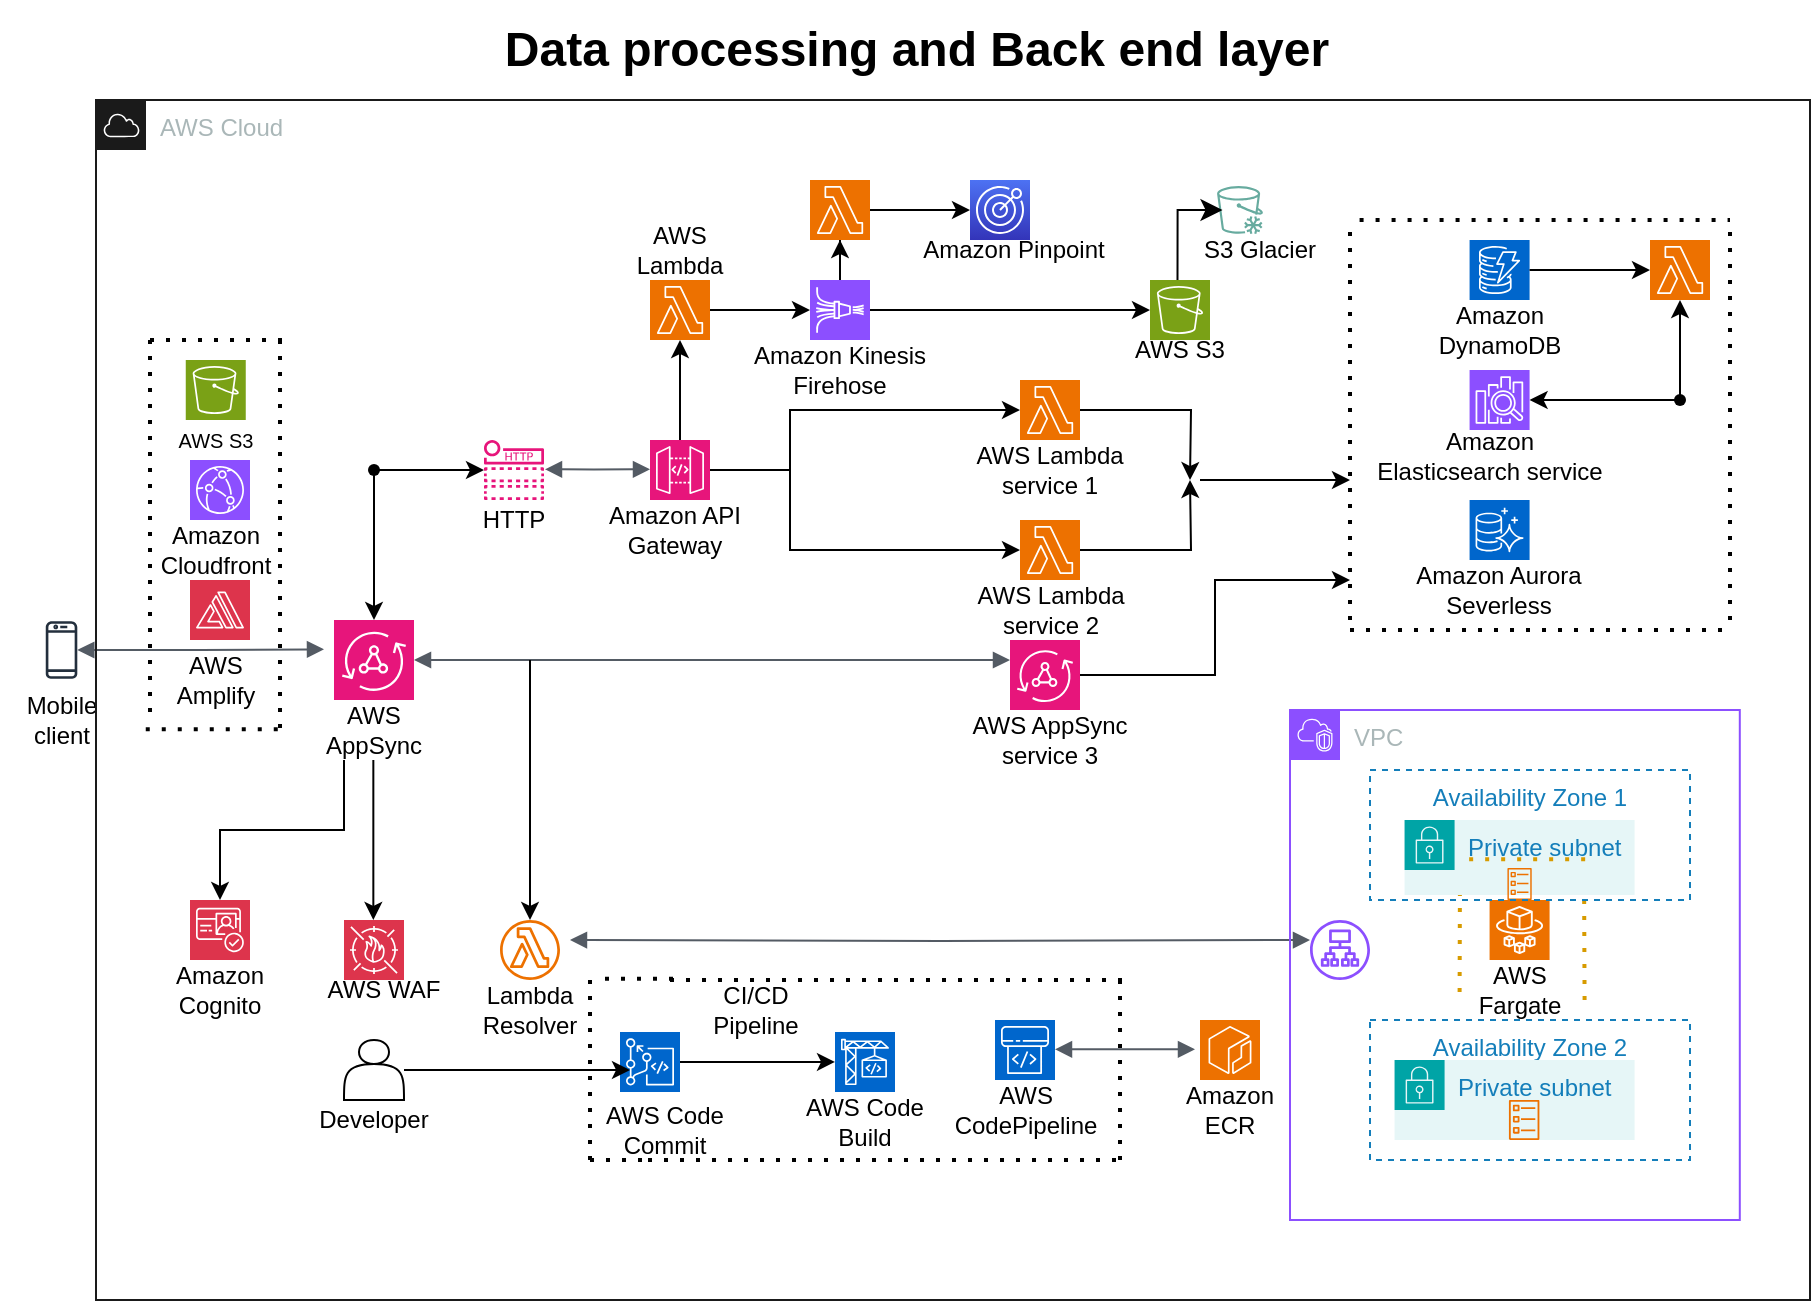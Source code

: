 <mxfile version="24.2.5" type="device">
  <diagram name="Page-1" id="oglTjYDxb-ngUuN0Zojm">
    <mxGraphModel dx="2261" dy="844" grid="1" gridSize="10" guides="1" tooltips="1" connect="1" arrows="1" fold="1" page="1" pageScale="1" pageWidth="827" pageHeight="1169" math="0" shadow="0">
      <root>
        <mxCell id="0" />
        <mxCell id="1" parent="0" />
        <mxCell id="u-ZexH7WLPHbIGea8qeF-1" value="" style="sketch=0;points=[[0,0,0],[0.25,0,0],[0.5,0,0],[0.75,0,0],[1,0,0],[0,1,0],[0.25,1,0],[0.5,1,0],[0.75,1,0],[1,1,0],[0,0.25,0],[0,0.5,0],[0,0.75,0],[1,0.25,0],[1,0.5,0],[1,0.75,0]];outlineConnect=0;fontColor=#232F3E;fillColor=#7AA116;strokeColor=#ffffff;dashed=0;verticalLabelPosition=bottom;verticalAlign=top;align=center;html=1;fontSize=12;fontStyle=0;aspect=fixed;shape=mxgraph.aws4.resourceIcon;resIcon=mxgraph.aws4.s3;" parent="1" vertex="1">
          <mxGeometry x="47.88" y="250" width="30" height="30" as="geometry" />
        </mxCell>
        <mxCell id="u-ZexH7WLPHbIGea8qeF-2" value="" style="sketch=0;points=[[0,0,0],[0.25,0,0],[0.5,0,0],[0.75,0,0],[1,0,0],[0,1,0],[0.25,1,0],[0.5,1,0],[0.75,1,0],[1,1,0],[0,0.25,0],[0,0.5,0],[0,0.75,0],[1,0.25,0],[1,0.5,0],[1,0.75,0]];outlineConnect=0;fontColor=#232F3E;fillColor=#7AA116;strokeColor=#ffffff;dashed=0;verticalLabelPosition=bottom;verticalAlign=top;align=center;html=1;fontSize=12;fontStyle=0;aspect=fixed;shape=mxgraph.aws4.resourceIcon;resIcon=mxgraph.aws4.s3;" parent="1" vertex="1">
          <mxGeometry x="530" y="210" width="30" height="30" as="geometry" />
        </mxCell>
        <mxCell id="u-ZexH7WLPHbIGea8qeF-3" value="" style="sketch=0;points=[[0,0,0],[0.25,0,0],[0.5,0,0],[0.75,0,0],[1,0,0],[0,1,0],[0.25,1,0],[0.5,1,0],[0.75,1,0],[1,1,0],[0,0.25,0],[0,0.5,0],[0,0.75,0],[1,0.25,0],[1,0.5,0],[1,0.75,0]];outlineConnect=0;fontColor=#232F3E;fillColor=#8C4FFF;strokeColor=#ffffff;dashed=0;verticalLabelPosition=bottom;verticalAlign=top;align=center;html=1;fontSize=12;fontStyle=0;aspect=fixed;shape=mxgraph.aws4.resourceIcon;resIcon=mxgraph.aws4.cloudfront;" parent="1" vertex="1">
          <mxGeometry x="50" y="300" width="30" height="30" as="geometry" />
        </mxCell>
        <mxCell id="u-ZexH7WLPHbIGea8qeF-4" value="" style="sketch=0;points=[[0,0,0],[0.25,0,0],[0.5,0,0],[0.75,0,0],[1,0,0],[0,1,0],[0.25,1,0],[0.5,1,0],[0.75,1,0],[1,1,0],[0,0.25,0],[0,0.5,0],[0,0.75,0],[1,0.25,0],[1,0.5,0],[1,0.75,0]];outlineConnect=0;fontColor=#232F3E;fillColor=#DD344C;strokeColor=#ffffff;dashed=0;verticalLabelPosition=bottom;verticalAlign=top;align=center;html=1;fontSize=12;fontStyle=0;aspect=fixed;shape=mxgraph.aws4.resourceIcon;resIcon=mxgraph.aws4.amplify;" parent="1" vertex="1">
          <mxGeometry x="50" y="360" width="30" height="30" as="geometry" />
        </mxCell>
        <mxCell id="u-ZexH7WLPHbIGea8qeF-5" value="" style="sketch=0;points=[[0,0,0],[0.25,0,0],[0.5,0,0],[0.75,0,0],[1,0,0],[0,1,0],[0.25,1,0],[0.5,1,0],[0.75,1,0],[1,1,0],[0,0.25,0],[0,0.5,0],[0,0.75,0],[1,0.25,0],[1,0.5,0],[1,0.75,0]];outlineConnect=0;fontColor=#232F3E;fillColor=#DD344C;strokeColor=#ffffff;dashed=0;verticalLabelPosition=bottom;verticalAlign=top;align=center;html=1;fontSize=12;fontStyle=0;aspect=fixed;shape=mxgraph.aws4.resourceIcon;resIcon=mxgraph.aws4.cognito;" parent="1" vertex="1">
          <mxGeometry x="50" y="520" width="30" height="30" as="geometry" />
        </mxCell>
        <mxCell id="u-ZexH7WLPHbIGea8qeF-6" value="" style="sketch=0;points=[[0,0,0],[0.25,0,0],[0.5,0,0],[0.75,0,0],[1,0,0],[0,1,0],[0.25,1,0],[0.5,1,0],[0.75,1,0],[1,1,0],[0,0.25,0],[0,0.5,0],[0,0.75,0],[1,0.25,0],[1,0.5,0],[1,0.75,0]];outlineConnect=0;fontColor=#232F3E;fillColor=#DD344C;strokeColor=#ffffff;dashed=0;verticalLabelPosition=bottom;verticalAlign=top;align=center;html=1;fontSize=12;fontStyle=0;aspect=fixed;shape=mxgraph.aws4.resourceIcon;resIcon=mxgraph.aws4.waf;" parent="1" vertex="1">
          <mxGeometry x="127" y="530" width="30" height="30" as="geometry" />
        </mxCell>
        <mxCell id="u-ZexH7WLPHbIGea8qeF-7" value="" style="sketch=0;points=[[0,0,0],[0.25,0,0],[0.5,0,0],[0.75,0,0],[1,0,0],[0,1,0],[0.25,1,0],[0.5,1,0],[0.75,1,0],[1,1,0],[0,0.25,0],[0,0.5,0],[0,0.75,0],[1,0.25,0],[1,0.5,0],[1,0.75,0]];outlineConnect=0;fontColor=#232F3E;fillColor=#E7157B;strokeColor=#ffffff;dashed=0;verticalLabelPosition=bottom;verticalAlign=top;align=center;html=1;fontSize=12;fontStyle=0;aspect=fixed;shape=mxgraph.aws4.resourceIcon;resIcon=mxgraph.aws4.appsync;" parent="1" vertex="1">
          <mxGeometry x="122" y="380" width="40" height="40" as="geometry" />
        </mxCell>
        <mxCell id="u-ZexH7WLPHbIGea8qeF-8" value="" style="sketch=0;outlineConnect=0;fontColor=#232F3E;gradientColor=none;fillColor=#E7157B;strokeColor=none;dashed=0;verticalLabelPosition=bottom;verticalAlign=top;align=center;html=1;fontSize=12;fontStyle=0;aspect=fixed;pointerEvents=1;shape=mxgraph.aws4.http_notification;" parent="1" vertex="1">
          <mxGeometry x="197" y="290" width="30" height="30" as="geometry" />
        </mxCell>
        <mxCell id="u-ZexH7WLPHbIGea8qeF-9" value="" style="sketch=0;outlineConnect=0;fontColor=#232F3E;gradientColor=none;fillColor=#232F3D;strokeColor=none;dashed=0;verticalLabelPosition=bottom;verticalAlign=top;align=center;html=1;fontSize=12;fontStyle=0;aspect=fixed;pointerEvents=1;shape=mxgraph.aws4.mobile_client;" parent="1" vertex="1">
          <mxGeometry x="-22.12" y="380" width="15.77" height="30" as="geometry" />
        </mxCell>
        <mxCell id="u-ZexH7WLPHbIGea8qeF-10" value="" style="sketch=0;outlineConnect=0;fontColor=#232F3E;gradientColor=none;fillColor=#ED7100;strokeColor=none;dashed=0;verticalLabelPosition=bottom;verticalAlign=top;align=center;html=1;fontSize=12;fontStyle=0;aspect=fixed;pointerEvents=1;shape=mxgraph.aws4.lambda_function;" parent="1" vertex="1">
          <mxGeometry x="205" y="530" width="30" height="30" as="geometry" />
        </mxCell>
        <mxCell id="u-ZexH7WLPHbIGea8qeF-220" style="edgeStyle=elbowEdgeStyle;rounded=0;orthogonalLoop=1;jettySize=auto;html=1;exitX=1;exitY=0.5;exitDx=0;exitDy=0;exitPerimeter=0;" parent="1" source="u-ZexH7WLPHbIGea8qeF-12" target="u-ZexH7WLPHbIGea8qeF-15" edge="1">
          <mxGeometry relative="1" as="geometry">
            <Array as="points">
              <mxPoint x="350" y="320" />
              <mxPoint x="350" y="320" />
              <mxPoint x="420" y="320" />
              <mxPoint x="420" y="310" />
              <mxPoint x="420" y="320" />
              <mxPoint x="420" y="320" />
              <mxPoint x="420" y="320" />
              <mxPoint x="420" y="290" />
            </Array>
          </mxGeometry>
        </mxCell>
        <mxCell id="u-ZexH7WLPHbIGea8qeF-12" value="" style="sketch=0;points=[[0,0,0],[0.25,0,0],[0.5,0,0],[0.75,0,0],[1,0,0],[0,1,0],[0.25,1,0],[0.5,1,0],[0.75,1,0],[1,1,0],[0,0.25,0],[0,0.5,0],[0,0.75,0],[1,0.25,0],[1,0.5,0],[1,0.75,0]];outlineConnect=0;fontColor=#232F3E;fillColor=#E7157B;strokeColor=#ffffff;dashed=0;verticalLabelPosition=bottom;verticalAlign=top;align=center;html=1;fontSize=12;fontStyle=0;aspect=fixed;shape=mxgraph.aws4.resourceIcon;resIcon=mxgraph.aws4.api_gateway;" parent="1" vertex="1">
          <mxGeometry x="280" y="290" width="30" height="30" as="geometry" />
        </mxCell>
        <mxCell id="u-ZexH7WLPHbIGea8qeF-13" value="" style="sketch=0;points=[[0,0,0],[0.25,0,0],[0.5,0,0],[0.75,0,0],[1,0,0],[0,1,0],[0.25,1,0],[0.5,1,0],[0.75,1,0],[1,1,0],[0,0.25,0],[0,0.5,0],[0,0.75,0],[1,0.25,0],[1,0.5,0],[1,0.75,0]];outlineConnect=0;fontColor=#232F3E;fillColor=#ED7100;strokeColor=#ffffff;dashed=0;verticalLabelPosition=bottom;verticalAlign=top;align=center;html=1;fontSize=12;fontStyle=0;aspect=fixed;shape=mxgraph.aws4.resourceIcon;resIcon=mxgraph.aws4.lambda;" parent="1" vertex="1">
          <mxGeometry x="280" y="210" width="30" height="30" as="geometry" />
        </mxCell>
        <mxCell id="u-ZexH7WLPHbIGea8qeF-14" value="" style="sketch=0;points=[[0,0,0],[0.25,0,0],[0.5,0,0],[0.75,0,0],[1,0,0],[0,1,0],[0.25,1,0],[0.5,1,0],[0.75,1,0],[1,1,0],[0,0.25,0],[0,0.5,0],[0,0.75,0],[1,0.25,0],[1,0.5,0],[1,0.75,0]];outlineConnect=0;fontColor=#232F3E;fillColor=#ED7100;strokeColor=#ffffff;dashed=0;verticalLabelPosition=bottom;verticalAlign=top;align=center;html=1;fontSize=12;fontStyle=0;aspect=fixed;shape=mxgraph.aws4.resourceIcon;resIcon=mxgraph.aws4.lambda;" parent="1" vertex="1">
          <mxGeometry x="360" y="160" width="30" height="30" as="geometry" />
        </mxCell>
        <mxCell id="u-ZexH7WLPHbIGea8qeF-263" style="edgeStyle=orthogonalEdgeStyle;rounded=0;orthogonalLoop=1;jettySize=auto;html=1;elbow=vertical;" parent="1" source="u-ZexH7WLPHbIGea8qeF-15" edge="1">
          <mxGeometry relative="1" as="geometry">
            <mxPoint x="550" y="310" as="targetPoint" />
          </mxGeometry>
        </mxCell>
        <mxCell id="u-ZexH7WLPHbIGea8qeF-15" value="" style="sketch=0;points=[[0,0,0],[0.25,0,0],[0.5,0,0],[0.75,0,0],[1,0,0],[0,1,0],[0.25,1,0],[0.5,1,0],[0.75,1,0],[1,1,0],[0,0.25,0],[0,0.5,0],[0,0.75,0],[1,0.25,0],[1,0.5,0],[1,0.75,0]];outlineConnect=0;fontColor=#232F3E;fillColor=#ED7100;strokeColor=#ffffff;dashed=0;verticalLabelPosition=bottom;verticalAlign=top;align=center;html=1;fontSize=12;fontStyle=0;aspect=fixed;shape=mxgraph.aws4.resourceIcon;resIcon=mxgraph.aws4.lambda;" parent="1" vertex="1">
          <mxGeometry x="465" y="260" width="30" height="30" as="geometry" />
        </mxCell>
        <mxCell id="u-ZexH7WLPHbIGea8qeF-278" style="edgeStyle=orthogonalEdgeStyle;rounded=0;orthogonalLoop=1;jettySize=auto;html=1;elbow=vertical;" parent="1" source="u-ZexH7WLPHbIGea8qeF-16" edge="1">
          <mxGeometry relative="1" as="geometry">
            <mxPoint x="550" y="310" as="targetPoint" />
          </mxGeometry>
        </mxCell>
        <mxCell id="u-ZexH7WLPHbIGea8qeF-16" value="" style="sketch=0;points=[[0,0,0],[0.25,0,0],[0.5,0,0],[0.75,0,0],[1,0,0],[0,1,0],[0.25,1,0],[0.5,1,0],[0.75,1,0],[1,1,0],[0,0.25,0],[0,0.5,0],[0,0.75,0],[1,0.25,0],[1,0.5,0],[1,0.75,0]];outlineConnect=0;fontColor=#232F3E;fillColor=#ED7100;strokeColor=#ffffff;dashed=0;verticalLabelPosition=bottom;verticalAlign=top;align=center;html=1;fontSize=12;fontStyle=0;aspect=fixed;shape=mxgraph.aws4.resourceIcon;resIcon=mxgraph.aws4.lambda;" parent="1" vertex="1">
          <mxGeometry x="465" y="330" width="30" height="30" as="geometry" />
        </mxCell>
        <mxCell id="u-ZexH7WLPHbIGea8qeF-17" value="" style="sketch=0;points=[[0,0,0],[0.25,0,0],[0.5,0,0],[0.75,0,0],[1,0,0],[0,1,0],[0.25,1,0],[0.5,1,0],[0.75,1,0],[1,1,0],[0,0.25,0],[0,0.5,0],[0,0.75,0],[1,0.25,0],[1,0.5,0],[1,0.75,0]];outlineConnect=0;fontColor=#232F3E;fillColor=#ED7100;strokeColor=#ffffff;dashed=0;verticalLabelPosition=bottom;verticalAlign=top;align=center;html=1;fontSize=12;fontStyle=0;aspect=fixed;shape=mxgraph.aws4.resourceIcon;resIcon=mxgraph.aws4.lambda;" parent="1" vertex="1">
          <mxGeometry x="780" y="190" width="30" height="30" as="geometry" />
        </mxCell>
        <mxCell id="u-ZexH7WLPHbIGea8qeF-292" style="edgeStyle=elbowEdgeStyle;rounded=0;orthogonalLoop=1;jettySize=auto;html=1;" parent="1" source="u-ZexH7WLPHbIGea8qeF-19" edge="1">
          <mxGeometry relative="1" as="geometry">
            <mxPoint x="630" y="360" as="targetPoint" />
          </mxGeometry>
        </mxCell>
        <mxCell id="u-ZexH7WLPHbIGea8qeF-19" value="" style="sketch=0;points=[[0,0,0],[0.25,0,0],[0.5,0,0],[0.75,0,0],[1,0,0],[0,1,0],[0.25,1,0],[0.5,1,0],[0.75,1,0],[1,1,0],[0,0.25,0],[0,0.5,0],[0,0.75,0],[1,0.25,0],[1,0.5,0],[1,0.75,0]];outlineConnect=0;fontColor=#232F3E;fillColor=#E7157B;strokeColor=#ffffff;dashed=0;verticalLabelPosition=bottom;verticalAlign=top;align=center;html=1;fontSize=12;fontStyle=0;aspect=fixed;shape=mxgraph.aws4.resourceIcon;resIcon=mxgraph.aws4.appsync;" parent="1" vertex="1">
          <mxGeometry x="460" y="390" width="35" height="35" as="geometry" />
        </mxCell>
        <mxCell id="u-ZexH7WLPHbIGea8qeF-20" value="" style="sketch=0;points=[[0,0,0],[0.25,0,0],[0.5,0,0],[0.75,0,0],[1,0,0],[0,1,0],[0.25,1,0],[0.5,1,0],[0.75,1,0],[1,1,0],[0,0.25,0],[0,0.5,0],[0,0.75,0],[1,0.25,0],[1,0.5,0],[1,0.75,0]];outlineConnect=0;fontColor=#232F3E;fillColor=#8C4FFF;strokeColor=#ffffff;dashed=0;verticalLabelPosition=bottom;verticalAlign=top;align=center;html=1;fontSize=12;fontStyle=0;aspect=fixed;shape=mxgraph.aws4.resourceIcon;resIcon=mxgraph.aws4.kinesis_data_firehose;" parent="1" vertex="1">
          <mxGeometry x="360" y="210" width="30" height="30" as="geometry" />
        </mxCell>
        <mxCell id="u-ZexH7WLPHbIGea8qeF-21" value="" style="sketch=0;points=[[0,0,0],[0.25,0,0],[0.5,0,0],[0.75,0,0],[1,0,0],[0,1,0],[0.25,1,0],[0.5,1,0],[0.75,1,0],[1,1,0],[0,0.25,0],[0,0.5,0],[0,0.75,0],[1,0.25,0],[1,0.5,0],[1,0.75,0]];outlineConnect=0;fontColor=#232F3E;gradientColor=#4D72F3;gradientDirection=north;fillColor=#3334B9;strokeColor=#ffffff;dashed=0;verticalLabelPosition=bottom;verticalAlign=top;align=center;html=1;fontSize=12;fontStyle=0;aspect=fixed;shape=mxgraph.aws4.resourceIcon;resIcon=mxgraph.aws4.pinpoint;" parent="1" vertex="1">
          <mxGeometry x="440" y="160" width="30" height="30" as="geometry" />
        </mxCell>
        <mxCell id="u-ZexH7WLPHbIGea8qeF-23" value="" style="sketch=0;points=[[0,0,0],[0.25,0,0],[0.5,0,0],[0.75,0,0],[1,0,0],[0,1,0],[0.25,1,0],[0.5,1,0],[0.75,1,0],[1,1,0],[0,0.25,0],[0,0.5,0],[0,0.75,0],[1,0.25,0],[1,0.5,0],[1,0.75,0]];outlineConnect=0;dashed=0;verticalLabelPosition=bottom;verticalAlign=top;align=center;html=1;fontSize=12;fontStyle=0;aspect=fixed;shape=mxgraph.aws4.resourceIcon;resIcon=mxgraph.aws4.glacier;strokeColor=#67AB9F;" parent="1" vertex="1">
          <mxGeometry x="560" y="160" width="30" height="30" as="geometry" />
        </mxCell>
        <mxCell id="u-ZexH7WLPHbIGea8qeF-29" value="" style="sketch=0;points=[[0,0,0],[0.25,0,0],[0.5,0,0],[0.75,0,0],[1,0,0],[0,1,0],[0.25,1,0],[0.5,1,0],[0.75,1,0],[1,1,0],[0,0.25,0],[0,0.5,0],[0,0.75,0],[1,0.25,0],[1,0.5,0],[1,0.75,0]];outlineConnect=0;fontColor=#232F3E;fillColor=#0066CC;strokeColor=#ffffff;dashed=0;verticalLabelPosition=bottom;verticalAlign=top;align=center;html=1;fontSize=12;fontStyle=0;aspect=fixed;shape=mxgraph.aws4.resourceIcon;resIcon=mxgraph.aws4.codecommit;" parent="1" vertex="1">
          <mxGeometry x="265" y="585.95" width="30" height="30" as="geometry" />
        </mxCell>
        <mxCell id="u-ZexH7WLPHbIGea8qeF-30" value="" style="sketch=0;points=[[0,0,0],[0.25,0,0],[0.5,0,0],[0.75,0,0],[1,0,0],[0,1,0],[0.25,1,0],[0.5,1,0],[0.75,1,0],[1,1,0],[0,0.25,0],[0,0.5,0],[0,0.75,0],[1,0.25,0],[1,0.5,0],[1,0.75,0]];outlineConnect=0;fontColor=#232F3E;fillColor=#0066CC;strokeColor=#ffffff;dashed=0;verticalLabelPosition=bottom;verticalAlign=top;align=center;html=1;fontSize=12;fontStyle=0;aspect=fixed;shape=mxgraph.aws4.resourceIcon;resIcon=mxgraph.aws4.codebuild;" parent="1" vertex="1">
          <mxGeometry x="372.5" y="585.95" width="30" height="30" as="geometry" />
        </mxCell>
        <mxCell id="u-ZexH7WLPHbIGea8qeF-31" value="" style="sketch=0;points=[[0,0,0],[0.25,0,0],[0.5,0,0],[0.75,0,0],[1,0,0],[0,1,0],[0.25,1,0],[0.5,1,0],[0.75,1,0],[1,1,0],[0,0.25,0],[0,0.5,0],[0,0.75,0],[1,0.25,0],[1,0.5,0],[1,0.75,0]];outlineConnect=0;fontColor=#232F3E;fillColor=#0066CC;strokeColor=#ffffff;dashed=0;verticalLabelPosition=bottom;verticalAlign=top;align=center;html=1;fontSize=12;fontStyle=0;aspect=fixed;shape=mxgraph.aws4.resourceIcon;resIcon=mxgraph.aws4.codepipeline;" parent="1" vertex="1">
          <mxGeometry x="452.5" y="580" width="30" height="30" as="geometry" />
        </mxCell>
        <mxCell id="u-ZexH7WLPHbIGea8qeF-33" value="" style="sketch=0;points=[[0,0,0],[0.25,0,0],[0.5,0,0],[0.75,0,0],[1,0,0],[0,1,0],[0.25,1,0],[0.5,1,0],[0.75,1,0],[1,1,0],[0,0.25,0],[0,0.5,0],[0,0.75,0],[1,0.25,0],[1,0.5,0],[1,0.75,0]];outlineConnect=0;fontColor=#232F3E;fillColor=#ED7100;strokeColor=#ffffff;dashed=0;verticalLabelPosition=bottom;verticalAlign=top;align=center;html=1;fontSize=12;fontStyle=0;aspect=fixed;shape=mxgraph.aws4.resourceIcon;resIcon=mxgraph.aws4.ecr;" parent="1" vertex="1">
          <mxGeometry x="555" y="580" width="30" height="30" as="geometry" />
        </mxCell>
        <mxCell id="u-ZexH7WLPHbIGea8qeF-334" style="edgeStyle=orthogonalEdgeStyle;rounded=0;orthogonalLoop=1;jettySize=auto;html=1;" parent="1" source="u-ZexH7WLPHbIGea8qeF-35" edge="1">
          <mxGeometry relative="1" as="geometry">
            <mxPoint x="270" y="605" as="targetPoint" />
          </mxGeometry>
        </mxCell>
        <mxCell id="u-ZexH7WLPHbIGea8qeF-35" value="" style="shape=actor;whiteSpace=wrap;html=1;" parent="1" vertex="1">
          <mxGeometry x="127" y="590" width="30" height="30" as="geometry" />
        </mxCell>
        <mxCell id="u-ZexH7WLPHbIGea8qeF-36" value="" style="sketch=0;points=[[0,0,0],[0.25,0,0],[0.5,0,0],[0.75,0,0],[1,0,0],[0,1,0],[0.25,1,0],[0.5,1,0],[0.75,1,0],[1,1,0],[0,0.25,0],[0,0.5,0],[0,0.75,0],[1,0.25,0],[1,0.5,0],[1,0.75,0]];outlineConnect=0;fontColor=#232F3E;fillColor=#0066CC;strokeColor=#ffffff;dashed=0;verticalLabelPosition=bottom;verticalAlign=top;align=center;html=1;fontSize=12;fontStyle=0;aspect=fixed;shape=mxgraph.aws4.resourceIcon;resIcon=mxgraph.aws4.dynamodb;" parent="1" vertex="1">
          <mxGeometry x="689.79" y="190" width="30" height="30" as="geometry" />
        </mxCell>
        <mxCell id="u-ZexH7WLPHbIGea8qeF-37" value="" style="sketch=0;points=[[0,0,0],[0.25,0,0],[0.5,0,0],[0.75,0,0],[1,0,0],[0,1,0],[0.25,1,0],[0.5,1,0],[0.75,1,0],[1,1,0],[0,0.25,0],[0,0.5,0],[0,0.75,0],[1,0.25,0],[1,0.5,0],[1,0.75,0]];outlineConnect=0;fontColor=#232F3E;fillColor=#8C4FFF;strokeColor=#ffffff;dashed=0;verticalLabelPosition=bottom;verticalAlign=top;align=center;html=1;fontSize=12;fontStyle=0;aspect=fixed;shape=mxgraph.aws4.resourceIcon;resIcon=mxgraph.aws4.elasticsearch_service;" parent="1" vertex="1">
          <mxGeometry x="689.79" y="255" width="30" height="30" as="geometry" />
        </mxCell>
        <mxCell id="u-ZexH7WLPHbIGea8qeF-38" value="" style="sketch=0;points=[[0,0,0],[0.25,0,0],[0.5,0,0],[0.75,0,0],[1,0,0],[0,1,0],[0.25,1,0],[0.5,1,0],[0.75,1,0],[1,1,0],[0,0.25,0],[0,0.5,0],[0,0.75,0],[1,0.25,0],[1,0.5,0],[1,0.75,0]];outlineConnect=0;fontColor=#232F3E;fillColor=#0066CC;strokeColor=#ffffff;dashed=0;verticalLabelPosition=bottom;verticalAlign=top;align=center;html=1;fontSize=12;fontStyle=0;aspect=fixed;shape=mxgraph.aws4.resourceIcon;resIcon=mxgraph.aws4.aurora;" parent="1" vertex="1">
          <mxGeometry x="689.79" y="320" width="30" height="30" as="geometry" />
        </mxCell>
        <mxCell id="u-ZexH7WLPHbIGea8qeF-39" value="" style="sketch=0;points=[[0,0,0],[0.25,0,0],[0.5,0,0],[0.75,0,0],[1,0,0],[0,1,0],[0.25,1,0],[0.5,1,0],[0.75,1,0],[1,1,0],[0,0.25,0],[0,0.5,0],[0,0.75,0],[1,0.25,0],[1,0.5,0],[1,0.75,0]];outlineConnect=0;fontColor=#232F3E;fillColor=#ED7100;strokeColor=#ffffff;dashed=0;verticalLabelPosition=bottom;verticalAlign=top;align=center;html=1;fontSize=12;fontStyle=0;aspect=fixed;shape=mxgraph.aws4.resourceIcon;resIcon=mxgraph.aws4.fargate;" parent="1" vertex="1">
          <mxGeometry x="699.79" y="520" width="30" height="30" as="geometry" />
        </mxCell>
        <mxCell id="u-ZexH7WLPHbIGea8qeF-44" value="&lt;font style=&quot;font-size: 10px;&quot;&gt;AWS S3&lt;/font&gt;" style="text;html=1;align=center;verticalAlign=middle;whiteSpace=wrap;rounded=0;" parent="1" vertex="1">
          <mxGeometry x="32.88" y="280" width="60" height="20" as="geometry" />
        </mxCell>
        <mxCell id="u-ZexH7WLPHbIGea8qeF-46" value="Amazon Cloudfront" style="text;html=1;align=center;verticalAlign=middle;whiteSpace=wrap;rounded=0;" parent="1" vertex="1">
          <mxGeometry x="37.88" y="335" width="50" height="20" as="geometry" />
        </mxCell>
        <mxCell id="u-ZexH7WLPHbIGea8qeF-47" value="AWS Amplify" style="text;html=1;align=center;verticalAlign=middle;whiteSpace=wrap;rounded=0;" parent="1" vertex="1">
          <mxGeometry x="32.88" y="400" width="60" height="20" as="geometry" />
        </mxCell>
        <mxCell id="u-ZexH7WLPHbIGea8qeF-48" value="Mobile client" style="text;html=1;align=center;verticalAlign=middle;whiteSpace=wrap;rounded=0;" parent="1" vertex="1">
          <mxGeometry x="-44.23" y="420" width="60" height="20" as="geometry" />
        </mxCell>
        <mxCell id="u-ZexH7WLPHbIGea8qeF-50" value="Amazon Cognito" style="text;html=1;align=center;verticalAlign=middle;whiteSpace=wrap;rounded=0;" parent="1" vertex="1">
          <mxGeometry x="35" y="550" width="60" height="30" as="geometry" />
        </mxCell>
        <mxCell id="u-ZexH7WLPHbIGea8qeF-51" value="AWS WAF" style="text;html=1;align=center;verticalAlign=middle;whiteSpace=wrap;rounded=0;" parent="1" vertex="1">
          <mxGeometry x="117" y="550" width="60" height="30" as="geometry" />
        </mxCell>
        <mxCell id="u-ZexH7WLPHbIGea8qeF-52" value="HTTP" style="text;html=1;align=center;verticalAlign=middle;whiteSpace=wrap;rounded=0;" parent="1" vertex="1">
          <mxGeometry x="182" y="315" width="60" height="30" as="geometry" />
        </mxCell>
        <mxCell id="u-ZexH7WLPHbIGea8qeF-54" value="Lambda Resolver" style="text;html=1;align=center;verticalAlign=middle;whiteSpace=wrap;rounded=0;" parent="1" vertex="1">
          <mxGeometry x="190" y="560" width="60" height="30" as="geometry" />
        </mxCell>
        <mxCell id="u-ZexH7WLPHbIGea8qeF-55" value="Developer" style="text;html=1;align=center;verticalAlign=middle;whiteSpace=wrap;rounded=0;" parent="1" vertex="1">
          <mxGeometry x="112" y="615" width="60" height="30" as="geometry" />
        </mxCell>
        <mxCell id="u-ZexH7WLPHbIGea8qeF-57" value="AWS Code Commit" style="text;html=1;align=center;verticalAlign=middle;whiteSpace=wrap;rounded=0;" parent="1" vertex="1">
          <mxGeometry x="250" y="620" width="75" height="30" as="geometry" />
        </mxCell>
        <mxCell id="u-ZexH7WLPHbIGea8qeF-58" value="AWS Code Build" style="text;html=1;align=center;verticalAlign=middle;whiteSpace=wrap;rounded=0;" parent="1" vertex="1">
          <mxGeometry x="355" y="615.95" width="65" height="30" as="geometry" />
        </mxCell>
        <mxCell id="u-ZexH7WLPHbIGea8qeF-59" value="AWS CodePipeline" style="text;html=1;align=center;verticalAlign=middle;whiteSpace=wrap;rounded=0;" parent="1" vertex="1">
          <mxGeometry x="437.5" y="610" width="60" height="30" as="geometry" />
        </mxCell>
        <mxCell id="u-ZexH7WLPHbIGea8qeF-60" value="Amazon ECR" style="text;html=1;align=center;verticalAlign=middle;whiteSpace=wrap;rounded=0;" parent="1" vertex="1">
          <mxGeometry x="540" y="610" width="60" height="30" as="geometry" />
        </mxCell>
        <mxCell id="u-ZexH7WLPHbIGea8qeF-61" value="AWS Lambda" style="text;html=1;align=center;verticalAlign=middle;whiteSpace=wrap;rounded=0;" parent="1" vertex="1">
          <mxGeometry x="265" y="180" width="60" height="30" as="geometry" />
        </mxCell>
        <mxCell id="u-ZexH7WLPHbIGea8qeF-62" value="Amazon API Gateway" style="text;html=1;align=center;verticalAlign=middle;whiteSpace=wrap;rounded=0;" parent="1" vertex="1">
          <mxGeometry x="250" y="320" width="85" height="30" as="geometry" />
        </mxCell>
        <mxCell id="u-ZexH7WLPHbIGea8qeF-64" value="Amazon Kinesis Firehose" style="text;html=1;align=center;verticalAlign=middle;whiteSpace=wrap;rounded=0;" parent="1" vertex="1">
          <mxGeometry x="330" y="240" width="90" height="30" as="geometry" />
        </mxCell>
        <mxCell id="u-ZexH7WLPHbIGea8qeF-65" value="Amazon Pinpoint" style="text;html=1;align=center;verticalAlign=middle;whiteSpace=wrap;rounded=0;" parent="1" vertex="1">
          <mxGeometry x="414" y="180" width="96" height="30" as="geometry" />
        </mxCell>
        <mxCell id="u-ZexH7WLPHbIGea8qeF-66" value="AWS Lambda service 1" style="text;html=1;align=center;verticalAlign=middle;whiteSpace=wrap;rounded=0;" parent="1" vertex="1">
          <mxGeometry x="441" y="290" width="78" height="30" as="geometry" />
        </mxCell>
        <mxCell id="u-ZexH7WLPHbIGea8qeF-69" value="AWS AppSync service 3" style="text;html=1;align=center;verticalAlign=middle;whiteSpace=wrap;rounded=0;" parent="1" vertex="1">
          <mxGeometry x="440" y="425" width="80" height="30" as="geometry" />
        </mxCell>
        <mxCell id="u-ZexH7WLPHbIGea8qeF-70" value="AWS S3" style="text;html=1;align=center;verticalAlign=middle;whiteSpace=wrap;rounded=0;" parent="1" vertex="1">
          <mxGeometry x="515" y="230" width="60" height="30" as="geometry" />
        </mxCell>
        <mxCell id="u-ZexH7WLPHbIGea8qeF-71" value="S3 Glacier" style="text;html=1;align=center;verticalAlign=middle;whiteSpace=wrap;rounded=0;" parent="1" vertex="1">
          <mxGeometry x="555" y="180" width="60" height="30" as="geometry" />
        </mxCell>
        <mxCell id="u-ZexH7WLPHbIGea8qeF-72" value="Amazon DynamoDB" style="text;html=1;align=center;verticalAlign=middle;whiteSpace=wrap;rounded=0;" parent="1" vertex="1">
          <mxGeometry x="674.79" y="220" width="60" height="30" as="geometry" />
        </mxCell>
        <mxCell id="u-ZexH7WLPHbIGea8qeF-73" value="Amazon Elasticsearch service" style="text;html=1;align=center;verticalAlign=middle;whiteSpace=wrap;rounded=0;" parent="1" vertex="1">
          <mxGeometry x="640" y="285" width="120" height="25" as="geometry" />
        </mxCell>
        <mxCell id="u-ZexH7WLPHbIGea8qeF-75" value="Amazon Aurora Severless" style="text;html=1;align=center;verticalAlign=middle;whiteSpace=wrap;rounded=0;" parent="1" vertex="1">
          <mxGeometry x="662.29" y="350" width="85" height="30" as="geometry" />
        </mxCell>
        <mxCell id="u-ZexH7WLPHbIGea8qeF-77" value="AWS Fargate" style="text;html=1;align=center;verticalAlign=middle;whiteSpace=wrap;rounded=0;" parent="1" vertex="1">
          <mxGeometry x="684.79" y="550" width="60" height="30" as="geometry" />
        </mxCell>
        <mxCell id="u-ZexH7WLPHbIGea8qeF-79" value="AWS Lambda service 2" style="text;html=1;align=center;verticalAlign=middle;whiteSpace=wrap;rounded=0;" parent="1" vertex="1">
          <mxGeometry x="437.5" y="360" width="85" height="30" as="geometry" />
        </mxCell>
        <mxCell id="u-ZexH7WLPHbIGea8qeF-93" style="edgeStyle=orthogonalEdgeStyle;rounded=0;orthogonalLoop=1;jettySize=auto;html=1;exitX=0.5;exitY=1;exitDx=0;exitDy=0;" parent="1" edge="1">
          <mxGeometry relative="1" as="geometry">
            <mxPoint x="142" y="420" as="sourcePoint" />
            <mxPoint x="142" y="420" as="targetPoint" />
          </mxGeometry>
        </mxCell>
        <mxCell id="u-ZexH7WLPHbIGea8qeF-121" style="edgeStyle=orthogonalEdgeStyle;rounded=0;orthogonalLoop=1;jettySize=auto;html=1;" parent="1" source="u-ZexH7WLPHbIGea8qeF-119" target="u-ZexH7WLPHbIGea8qeF-8" edge="1">
          <mxGeometry relative="1" as="geometry">
            <mxPoint x="180" y="305" as="targetPoint" />
          </mxGeometry>
        </mxCell>
        <mxCell id="u-ZexH7WLPHbIGea8qeF-119" value="" style="shape=waypoint;sketch=0;fillStyle=solid;size=6;pointerEvents=1;points=[];fillColor=none;resizable=0;rotatable=0;perimeter=centerPerimeter;snapToPoint=1;" parent="1" vertex="1">
          <mxGeometry x="132" y="295" width="20" height="20" as="geometry" />
        </mxCell>
        <mxCell id="u-ZexH7WLPHbIGea8qeF-120" style="edgeStyle=orthogonalEdgeStyle;rounded=0;orthogonalLoop=1;jettySize=auto;html=1;entryX=0.5;entryY=0;entryDx=0;entryDy=0;entryPerimeter=0;" parent="1" source="u-ZexH7WLPHbIGea8qeF-119" target="u-ZexH7WLPHbIGea8qeF-7" edge="1">
          <mxGeometry relative="1" as="geometry" />
        </mxCell>
        <mxCell id="u-ZexH7WLPHbIGea8qeF-127" style="edgeStyle=orthogonalEdgeStyle;rounded=0;orthogonalLoop=1;jettySize=auto;html=1;" parent="1" edge="1">
          <mxGeometry relative="1" as="geometry">
            <mxPoint x="141.67" y="530" as="targetPoint" />
            <mxPoint x="141.67" y="450" as="sourcePoint" />
          </mxGeometry>
        </mxCell>
        <mxCell id="u-ZexH7WLPHbIGea8qeF-133" value="AWS AppSync" style="text;html=1;align=center;verticalAlign=middle;whiteSpace=wrap;rounded=0;" parent="1" vertex="1">
          <mxGeometry x="112" y="420" width="60" height="30" as="geometry" />
        </mxCell>
        <mxCell id="u-ZexH7WLPHbIGea8qeF-143" value="" style="edgeStyle=orthogonalEdgeStyle;html=1;endArrow=block;elbow=vertical;startArrow=block;startFill=1;endFill=1;strokeColor=#545B64;rounded=0;" parent="1" edge="1">
          <mxGeometry width="100" relative="1" as="geometry">
            <mxPoint x="227.5" y="304.67" as="sourcePoint" />
            <mxPoint x="280" y="304.67" as="targetPoint" />
            <Array as="points">
              <mxPoint x="252" y="304.34" />
              <mxPoint x="252" y="304.34" />
            </Array>
          </mxGeometry>
        </mxCell>
        <mxCell id="u-ZexH7WLPHbIGea8qeF-144" style="edgeStyle=orthogonalEdgeStyle;rounded=0;orthogonalLoop=1;jettySize=auto;html=1;entryX=0.5;entryY=1;entryDx=0;entryDy=0;entryPerimeter=0;" parent="1" source="u-ZexH7WLPHbIGea8qeF-12" target="u-ZexH7WLPHbIGea8qeF-13" edge="1">
          <mxGeometry relative="1" as="geometry" />
        </mxCell>
        <mxCell id="u-ZexH7WLPHbIGea8qeF-145" style="edgeStyle=orthogonalEdgeStyle;rounded=0;orthogonalLoop=1;jettySize=auto;html=1;entryX=0;entryY=0.5;entryDx=0;entryDy=0;entryPerimeter=0;" parent="1" source="u-ZexH7WLPHbIGea8qeF-13" target="u-ZexH7WLPHbIGea8qeF-20" edge="1">
          <mxGeometry relative="1" as="geometry" />
        </mxCell>
        <mxCell id="u-ZexH7WLPHbIGea8qeF-146" style="edgeStyle=orthogonalEdgeStyle;rounded=0;orthogonalLoop=1;jettySize=auto;html=1;entryX=0.5;entryY=1;entryDx=0;entryDy=0;entryPerimeter=0;" parent="1" source="u-ZexH7WLPHbIGea8qeF-20" target="u-ZexH7WLPHbIGea8qeF-14" edge="1">
          <mxGeometry relative="1" as="geometry" />
        </mxCell>
        <mxCell id="u-ZexH7WLPHbIGea8qeF-147" style="edgeStyle=orthogonalEdgeStyle;rounded=0;orthogonalLoop=1;jettySize=auto;html=1;entryX=0;entryY=0.5;entryDx=0;entryDy=0;entryPerimeter=0;" parent="1" source="u-ZexH7WLPHbIGea8qeF-14" target="u-ZexH7WLPHbIGea8qeF-21" edge="1">
          <mxGeometry relative="1" as="geometry" />
        </mxCell>
        <mxCell id="u-ZexH7WLPHbIGea8qeF-148" style="edgeStyle=orthogonalEdgeStyle;rounded=0;orthogonalLoop=1;jettySize=auto;html=1;entryX=0;entryY=0.5;entryDx=0;entryDy=0;entryPerimeter=0;" parent="1" source="u-ZexH7WLPHbIGea8qeF-20" target="u-ZexH7WLPHbIGea8qeF-2" edge="1">
          <mxGeometry relative="1" as="geometry" />
        </mxCell>
        <mxCell id="u-ZexH7WLPHbIGea8qeF-152" value="" style="edgeStyle=segmentEdgeStyle;endArrow=classic;html=1;curved=0;rounded=0;endSize=8;startSize=8;" parent="1" edge="1">
          <mxGeometry width="50" height="50" relative="1" as="geometry">
            <mxPoint x="543.75" y="210" as="sourcePoint" />
            <mxPoint x="566.25" y="175" as="targetPoint" />
            <Array as="points">
              <mxPoint x="543.75" y="175" />
            </Array>
          </mxGeometry>
        </mxCell>
        <mxCell id="u-ZexH7WLPHbIGea8qeF-171" style="edgeStyle=orthogonalEdgeStyle;rounded=0;orthogonalLoop=1;jettySize=auto;html=1;entryX=0;entryY=0.5;entryDx=0;entryDy=0;entryPerimeter=0;" parent="1" source="u-ZexH7WLPHbIGea8qeF-36" target="u-ZexH7WLPHbIGea8qeF-17" edge="1">
          <mxGeometry relative="1" as="geometry" />
        </mxCell>
        <mxCell id="u-ZexH7WLPHbIGea8qeF-172" value="" style="shape=waypoint;sketch=0;fillStyle=solid;size=6;pointerEvents=1;points=[];fillColor=none;resizable=0;rotatable=0;perimeter=centerPerimeter;snapToPoint=1;" parent="1" vertex="1">
          <mxGeometry x="785.0" y="260" width="20" height="20" as="geometry" />
        </mxCell>
        <mxCell id="u-ZexH7WLPHbIGea8qeF-174" style="edgeStyle=orthogonalEdgeStyle;rounded=0;orthogonalLoop=1;jettySize=auto;html=1;entryX=1;entryY=0.5;entryDx=0;entryDy=0;entryPerimeter=0;" parent="1" source="u-ZexH7WLPHbIGea8qeF-172" target="u-ZexH7WLPHbIGea8qeF-37" edge="1">
          <mxGeometry relative="1" as="geometry" />
        </mxCell>
        <mxCell id="u-ZexH7WLPHbIGea8qeF-184" style="edgeStyle=orthogonalEdgeStyle;rounded=0;orthogonalLoop=1;jettySize=auto;html=1;entryX=0.5;entryY=1;entryDx=0;entryDy=0;entryPerimeter=0;" parent="1" source="u-ZexH7WLPHbIGea8qeF-172" target="u-ZexH7WLPHbIGea8qeF-17" edge="1">
          <mxGeometry relative="1" as="geometry" />
        </mxCell>
        <mxCell id="u-ZexH7WLPHbIGea8qeF-198" value="" style="endArrow=none;dashed=1;html=1;dashPattern=1 3;strokeWidth=2;rounded=0;exitX=0.2;exitY=-0.05;exitDx=0;exitDy=0;exitPerimeter=0;" parent="1" edge="1">
          <mxGeometry width="50" height="50" relative="1" as="geometry">
            <mxPoint x="630" y="380" as="sourcePoint" />
            <mxPoint x="630" y="180" as="targetPoint" />
          </mxGeometry>
        </mxCell>
        <mxCell id="u-ZexH7WLPHbIGea8qeF-210" value="" style="endArrow=none;dashed=1;html=1;dashPattern=1 3;strokeWidth=2;rounded=0;" parent="1" edge="1">
          <mxGeometry width="50" height="50" relative="1" as="geometry">
            <mxPoint x="820" y="380" as="sourcePoint" />
            <mxPoint x="820" y="180" as="targetPoint" />
          </mxGeometry>
        </mxCell>
        <mxCell id="u-ZexH7WLPHbIGea8qeF-211" value="" style="endArrow=none;dashed=1;html=1;dashPattern=1 3;strokeWidth=2;rounded=0;" parent="1" edge="1">
          <mxGeometry width="50" height="50" relative="1" as="geometry">
            <mxPoint x="630" y="385" as="sourcePoint" />
            <mxPoint x="820" y="385" as="targetPoint" />
          </mxGeometry>
        </mxCell>
        <mxCell id="u-ZexH7WLPHbIGea8qeF-265" value="" style="endArrow=classic;html=1;rounded=0;elbow=vertical;" parent="1" edge="1">
          <mxGeometry width="50" height="50" relative="1" as="geometry">
            <mxPoint x="555" y="310" as="sourcePoint" />
            <mxPoint x="630" y="310" as="targetPoint" />
          </mxGeometry>
        </mxCell>
        <mxCell id="u-ZexH7WLPHbIGea8qeF-268" value="" style="edgeStyle=orthogonalEdgeStyle;html=1;endArrow=block;elbow=vertical;startArrow=block;startFill=1;endFill=1;strokeColor=#545B64;rounded=0;exitX=1;exitY=0.5;exitDx=0;exitDy=0;exitPerimeter=0;" parent="1" source="u-ZexH7WLPHbIGea8qeF-7" edge="1">
          <mxGeometry width="100" relative="1" as="geometry">
            <mxPoint x="255" y="399.67" as="sourcePoint" />
            <mxPoint x="460" y="400" as="targetPoint" />
            <Array as="points">
              <mxPoint x="210" y="400" />
              <mxPoint x="210" y="400" />
            </Array>
          </mxGeometry>
        </mxCell>
        <mxCell id="u-ZexH7WLPHbIGea8qeF-270" value="" style="endArrow=classic;html=1;rounded=0;elbow=vertical;" parent="1" target="u-ZexH7WLPHbIGea8qeF-10" edge="1">
          <mxGeometry width="50" height="50" relative="1" as="geometry">
            <mxPoint x="220" y="400" as="sourcePoint" />
            <mxPoint x="220" y="460" as="targetPoint" />
          </mxGeometry>
        </mxCell>
        <mxCell id="u-ZexH7WLPHbIGea8qeF-291" style="edgeStyle=elbowEdgeStyle;rounded=0;orthogonalLoop=1;jettySize=auto;html=1;entryX=0;entryY=0.5;entryDx=0;entryDy=0;entryPerimeter=0;" parent="1" source="u-ZexH7WLPHbIGea8qeF-12" target="u-ZexH7WLPHbIGea8qeF-16" edge="1">
          <mxGeometry relative="1" as="geometry">
            <Array as="points">
              <mxPoint x="350" y="305" />
            </Array>
          </mxGeometry>
        </mxCell>
        <mxCell id="u-ZexH7WLPHbIGea8qeF-294" style="edgeStyle=orthogonalEdgeStyle;rounded=0;orthogonalLoop=1;jettySize=auto;html=1;exitX=0.25;exitY=1;exitDx=0;exitDy=0;entryX=0.5;entryY=0;entryDx=0;entryDy=0;entryPerimeter=0;" parent="1" source="u-ZexH7WLPHbIGea8qeF-133" target="u-ZexH7WLPHbIGea8qeF-5" edge="1">
          <mxGeometry relative="1" as="geometry" />
        </mxCell>
        <mxCell id="u-ZexH7WLPHbIGea8qeF-296" style="edgeStyle=orthogonalEdgeStyle;rounded=0;orthogonalLoop=1;jettySize=auto;html=1;entryX=0;entryY=0.5;entryDx=0;entryDy=0;entryPerimeter=0;" parent="1" source="u-ZexH7WLPHbIGea8qeF-29" target="u-ZexH7WLPHbIGea8qeF-30" edge="1">
          <mxGeometry relative="1" as="geometry" />
        </mxCell>
        <mxCell id="u-ZexH7WLPHbIGea8qeF-311" value="" style="endArrow=none;dashed=1;html=1;dashPattern=1 3;strokeWidth=2;rounded=0;fillColor=#ffcd28;gradientColor=#ffa500;strokeColor=#d79b00;" parent="1" edge="1">
          <mxGeometry width="50" height="50" relative="1" as="geometry">
            <mxPoint x="685" y="500" as="sourcePoint" />
            <mxPoint x="684.79" y="570" as="targetPoint" />
          </mxGeometry>
        </mxCell>
        <mxCell id="u-ZexH7WLPHbIGea8qeF-322" style="edgeStyle=orthogonalEdgeStyle;rounded=0;orthogonalLoop=1;jettySize=auto;html=1;exitX=0.5;exitY=1;exitDx=0;exitDy=0;" parent="1" edge="1">
          <mxGeometry relative="1" as="geometry">
            <mxPoint x="727.29" y="605" as="sourcePoint" />
            <mxPoint x="727.29" y="605" as="targetPoint" />
          </mxGeometry>
        </mxCell>
        <mxCell id="u-ZexH7WLPHbIGea8qeF-323" style="edgeStyle=orthogonalEdgeStyle;rounded=0;orthogonalLoop=1;jettySize=auto;html=1;exitX=0.5;exitY=1;exitDx=0;exitDy=0;" parent="1" edge="1">
          <mxGeometry relative="1" as="geometry">
            <mxPoint x="727.29" y="605" as="sourcePoint" />
            <mxPoint x="727.29" y="605" as="targetPoint" />
          </mxGeometry>
        </mxCell>
        <mxCell id="u-ZexH7WLPHbIGea8qeF-324" value="" style="endArrow=none;dashed=1;html=1;dashPattern=1 3;strokeWidth=2;rounded=0;fillColor=#ffcd28;gradientColor=#ffa500;strokeColor=#d79b00;" parent="1" edge="1">
          <mxGeometry width="50" height="50" relative="1" as="geometry">
            <mxPoint x="747.29" y="570" as="sourcePoint" />
            <mxPoint x="747" y="500" as="targetPoint" />
          </mxGeometry>
        </mxCell>
        <mxCell id="u-ZexH7WLPHbIGea8qeF-325" value="" style="endArrow=none;dashed=1;html=1;dashPattern=1 3;strokeWidth=2;rounded=0;" parent="1" edge="1">
          <mxGeometry width="50" height="50" relative="1" as="geometry">
            <mxPoint x="290" y="560" as="sourcePoint" />
            <mxPoint x="520" y="560" as="targetPoint" />
          </mxGeometry>
        </mxCell>
        <mxCell id="u-ZexH7WLPHbIGea8qeF-326" value="" style="endArrow=none;dashed=1;html=1;dashPattern=1 3;strokeWidth=2;rounded=0;" parent="1" edge="1">
          <mxGeometry width="50" height="50" relative="1" as="geometry">
            <mxPoint x="515" y="560" as="sourcePoint" />
            <mxPoint x="515" y="650" as="targetPoint" />
            <Array as="points">
              <mxPoint x="515" y="560" />
            </Array>
          </mxGeometry>
        </mxCell>
        <mxCell id="u-ZexH7WLPHbIGea8qeF-328" value="" style="endArrow=none;dashed=1;html=1;dashPattern=1 3;strokeWidth=2;rounded=0;" parent="1" edge="1">
          <mxGeometry width="50" height="50" relative="1" as="geometry">
            <mxPoint x="250" y="650" as="sourcePoint" />
            <mxPoint x="250" y="560" as="targetPoint" />
          </mxGeometry>
        </mxCell>
        <mxCell id="u-ZexH7WLPHbIGea8qeF-329" value="" style="endArrow=none;dashed=1;html=1;dashPattern=1 3;strokeWidth=2;rounded=0;" parent="1" edge="1">
          <mxGeometry width="50" height="50" relative="1" as="geometry">
            <mxPoint x="279" y="650" as="sourcePoint" />
            <mxPoint x="519" y="650" as="targetPoint" />
            <Array as="points" />
          </mxGeometry>
        </mxCell>
        <mxCell id="u-ZexH7WLPHbIGea8qeF-330" value="CI/CD Pipeline" style="text;html=1;align=center;verticalAlign=middle;whiteSpace=wrap;rounded=0;" parent="1" vertex="1">
          <mxGeometry x="302.5" y="560" width="60" height="30" as="geometry" />
        </mxCell>
        <mxCell id="u-ZexH7WLPHbIGea8qeF-331" value="" style="endArrow=none;dashed=1;html=1;dashPattern=1 3;strokeWidth=2;rounded=0;" parent="1" edge="1">
          <mxGeometry width="50" height="50" relative="1" as="geometry">
            <mxPoint x="257.5" y="559.33" as="sourcePoint" />
            <mxPoint x="297.5" y="559.33" as="targetPoint" />
          </mxGeometry>
        </mxCell>
        <mxCell id="u-ZexH7WLPHbIGea8qeF-332" value="" style="endArrow=none;dashed=1;html=1;dashPattern=1 3;strokeWidth=2;rounded=0;" parent="1" edge="1">
          <mxGeometry width="50" height="50" relative="1" as="geometry">
            <mxPoint x="250" y="650" as="sourcePoint" />
            <mxPoint x="280" y="650" as="targetPoint" />
          </mxGeometry>
        </mxCell>
        <mxCell id="u-ZexH7WLPHbIGea8qeF-335" value="" style="edgeStyle=orthogonalEdgeStyle;html=1;endArrow=block;elbow=vertical;startArrow=block;startFill=1;endFill=1;strokeColor=#545B64;rounded=0;" parent="1" edge="1">
          <mxGeometry width="100" relative="1" as="geometry">
            <mxPoint x="482.5" y="594.67" as="sourcePoint" />
            <mxPoint x="552.5" y="594.67" as="targetPoint" />
          </mxGeometry>
        </mxCell>
        <mxCell id="u-ZexH7WLPHbIGea8qeF-340" value="Availability Zone 2" style="fillColor=none;strokeColor=#147EBA;dashed=1;verticalAlign=top;fontStyle=0;fontColor=#147EBA;whiteSpace=wrap;html=1;" parent="1" vertex="1">
          <mxGeometry x="640" y="580" width="160" height="70" as="geometry" />
        </mxCell>
        <mxCell id="u-ZexH7WLPHbIGea8qeF-341" value="Private subnet" style="points=[[0,0],[0.25,0],[0.5,0],[0.75,0],[1,0],[1,0.25],[1,0.5],[1,0.75],[1,1],[0.75,1],[0.5,1],[0.25,1],[0,1],[0,0.75],[0,0.5],[0,0.25]];outlineConnect=0;gradientColor=none;html=1;whiteSpace=wrap;fontSize=12;fontStyle=0;container=1;pointerEvents=0;collapsible=0;recursiveResize=0;shape=mxgraph.aws4.group;grIcon=mxgraph.aws4.group_security_group;grStroke=0;strokeColor=#00A4A6;fillColor=#E6F6F7;verticalAlign=top;align=left;spacingLeft=30;fontColor=#147EBA;dashed=0;" parent="1" vertex="1">
          <mxGeometry x="657.29" y="480" width="115" height="37.5" as="geometry" />
        </mxCell>
        <mxCell id="u-ZexH7WLPHbIGea8qeF-310" value="" style="sketch=0;outlineConnect=0;fontColor=#232F3E;gradientColor=none;fillColor=#ED7100;strokeColor=none;dashed=0;verticalLabelPosition=bottom;verticalAlign=top;align=center;html=1;fontSize=12;fontStyle=0;aspect=fixed;pointerEvents=1;shape=mxgraph.aws4.ecs_task;" parent="u-ZexH7WLPHbIGea8qeF-341" vertex="1">
          <mxGeometry x="51.35" y="24.05" width="12.29" height="15.95" as="geometry" />
        </mxCell>
        <mxCell id="u-ZexH7WLPHbIGea8qeF-316" value="" style="endArrow=none;dashed=1;html=1;dashPattern=1 3;strokeWidth=2;rounded=0;fillColor=#ffcd28;gradientColor=#ffa500;strokeColor=#d79b00;" parent="u-ZexH7WLPHbIGea8qeF-341" edge="1">
          <mxGeometry width="50" height="50" relative="1" as="geometry">
            <mxPoint x="32.29" y="19.67" as="sourcePoint" />
            <mxPoint x="92.29" y="19.67" as="targetPoint" />
            <Array as="points">
              <mxPoint x="62.29" y="19.67" />
            </Array>
          </mxGeometry>
        </mxCell>
        <mxCell id="u-ZexH7WLPHbIGea8qeF-343" value="Private subnet" style="points=[[0,0],[0.25,0],[0.5,0],[0.75,0],[1,0],[1,0.25],[1,0.5],[1,0.75],[1,1],[0.75,1],[0.5,1],[0.25,1],[0,1],[0,0.75],[0,0.5],[0,0.25]];outlineConnect=0;gradientColor=none;html=1;whiteSpace=wrap;fontSize=12;fontStyle=0;container=1;pointerEvents=0;collapsible=0;recursiveResize=0;shape=mxgraph.aws4.group;grIcon=mxgraph.aws4.group_security_group;grStroke=0;strokeColor=#00A4A6;fillColor=#E6F6F7;verticalAlign=top;align=left;spacingLeft=30;fontColor=#147EBA;dashed=0;" parent="1" vertex="1">
          <mxGeometry x="652.29" y="600" width="120" height="40" as="geometry" />
        </mxCell>
        <mxCell id="u-ZexH7WLPHbIGea8qeF-309" value="" style="sketch=0;outlineConnect=0;fontColor=#232F3E;gradientColor=none;fillColor=#ED7100;strokeColor=none;dashed=0;verticalLabelPosition=bottom;verticalAlign=top;align=center;html=1;fontSize=12;fontStyle=0;aspect=fixed;pointerEvents=1;shape=mxgraph.aws4.ecs_task;" parent="u-ZexH7WLPHbIGea8qeF-343" vertex="1">
          <mxGeometry x="57.08" y="20" width="15.42" height="20" as="geometry" />
        </mxCell>
        <mxCell id="u-ZexH7WLPHbIGea8qeF-356" value="" style="sketch=0;outlineConnect=0;fontColor=#232F3E;gradientColor=none;fillColor=#8C4FFF;strokeColor=none;dashed=0;verticalLabelPosition=bottom;verticalAlign=top;align=center;html=1;fontSize=12;fontStyle=0;aspect=fixed;pointerEvents=1;shape=mxgraph.aws4.application_load_balancer;" parent="1" vertex="1">
          <mxGeometry x="610" y="530" width="30" height="30" as="geometry" />
        </mxCell>
        <mxCell id="u-ZexH7WLPHbIGea8qeF-357" value="Availability Zone 1" style="fillColor=none;strokeColor=#147EBA;dashed=1;verticalAlign=top;fontStyle=0;fontColor=#147EBA;whiteSpace=wrap;html=1;" parent="1" vertex="1">
          <mxGeometry x="640" y="455" width="160" height="65" as="geometry" />
        </mxCell>
        <mxCell id="u-ZexH7WLPHbIGea8qeF-364" value="" style="edgeStyle=orthogonalEdgeStyle;html=1;endArrow=block;elbow=vertical;startArrow=block;startFill=1;endFill=1;strokeColor=#545B64;rounded=0;entryX=0;entryY=0.333;entryDx=0;entryDy=0;entryPerimeter=0;" parent="1" target="u-ZexH7WLPHbIGea8qeF-356" edge="1">
          <mxGeometry width="100" relative="1" as="geometry">
            <mxPoint x="240" y="540" as="sourcePoint" />
            <mxPoint x="340" y="540" as="targetPoint" />
          </mxGeometry>
        </mxCell>
        <mxCell id="u-ZexH7WLPHbIGea8qeF-376" value="" style="endArrow=none;dashed=1;html=1;dashPattern=1 3;strokeWidth=2;rounded=0;" parent="1" edge="1">
          <mxGeometry width="50" height="50" relative="1" as="geometry">
            <mxPoint x="30" y="240" as="sourcePoint" />
            <mxPoint x="100" y="240" as="targetPoint" />
          </mxGeometry>
        </mxCell>
        <mxCell id="u-ZexH7WLPHbIGea8qeF-381" value="" style="edgeStyle=orthogonalEdgeStyle;html=1;endArrow=block;elbow=vertical;startArrow=block;startFill=1;endFill=1;strokeColor=#545B64;rounded=0;" parent="1" source="u-ZexH7WLPHbIGea8qeF-9" edge="1">
          <mxGeometry width="100" relative="1" as="geometry">
            <mxPoint x="17" y="394.67" as="sourcePoint" />
            <mxPoint x="117" y="394.67" as="targetPoint" />
          </mxGeometry>
        </mxCell>
        <mxCell id="u-ZexH7WLPHbIGea8qeF-382" value="" style="endArrow=none;dashed=1;html=1;dashPattern=1 3;strokeWidth=2;rounded=0;" parent="1" edge="1">
          <mxGeometry width="50" height="50" relative="1" as="geometry">
            <mxPoint x="95" y="240" as="sourcePoint" />
            <mxPoint x="95" y="440" as="targetPoint" />
          </mxGeometry>
        </mxCell>
        <mxCell id="u-ZexH7WLPHbIGea8qeF-384" value="" style="endArrow=none;dashed=1;html=1;dashPattern=1 3;strokeWidth=2;rounded=0;" parent="1" edge="1">
          <mxGeometry width="50" height="50" relative="1" as="geometry">
            <mxPoint x="634.79" y="180" as="sourcePoint" />
            <mxPoint x="820" y="180" as="targetPoint" />
          </mxGeometry>
        </mxCell>
        <mxCell id="u-ZexH7WLPHbIGea8qeF-385" value="VPC" style="points=[[0,0],[0.25,0],[0.5,0],[0.75,0],[1,0],[1,0.25],[1,0.5],[1,0.75],[1,1],[0.75,1],[0.5,1],[0.25,1],[0,1],[0,0.75],[0,0.5],[0,0.25]];outlineConnect=0;gradientColor=none;html=1;whiteSpace=wrap;fontSize=12;fontStyle=0;container=1;pointerEvents=0;collapsible=0;recursiveResize=0;shape=mxgraph.aws4.group;grIcon=mxgraph.aws4.group_vpc2;strokeColor=#8C4FFF;fillColor=none;verticalAlign=top;align=left;spacingLeft=30;fontColor=#AAB7B8;dashed=0;" parent="1" vertex="1">
          <mxGeometry x="600" y="425" width="224.9" height="255" as="geometry" />
        </mxCell>
        <mxCell id="u-ZexH7WLPHbIGea8qeF-390" value="" style="endArrow=none;dashed=1;html=1;dashPattern=1 3;strokeWidth=2;rounded=0;" parent="1" edge="1">
          <mxGeometry width="50" height="50" relative="1" as="geometry">
            <mxPoint x="30" y="240" as="sourcePoint" />
            <mxPoint x="30" y="430" as="targetPoint" />
          </mxGeometry>
        </mxCell>
        <mxCell id="u-ZexH7WLPHbIGea8qeF-391" value="" style="endArrow=none;dashed=1;html=1;dashPattern=1 3;strokeWidth=2;rounded=0;" parent="1" edge="1">
          <mxGeometry width="50" height="50" relative="1" as="geometry">
            <mxPoint x="27.88" y="434.67" as="sourcePoint" />
            <mxPoint x="97.88" y="434.67" as="targetPoint" />
          </mxGeometry>
        </mxCell>
        <mxCell id="u-ZexH7WLPHbIGea8qeF-392" value="AWS Cloud" style="sketch=0;outlineConnect=0;gradientColor=none;html=1;whiteSpace=wrap;fontSize=12;fontStyle=0;shape=mxgraph.aws4.group;grIcon=mxgraph.aws4.group_aws_cloud;strokeColor=#1A1A1A;fillColor=none;verticalAlign=top;align=left;spacingLeft=30;fontColor=#AAB7B8;dashed=0;" parent="1" vertex="1">
          <mxGeometry x="3" y="120" width="857" height="600" as="geometry" />
        </mxCell>
        <mxCell id="u-ZexH7WLPHbIGea8qeF-393" value="Data processing and Back end layer" style="text;strokeColor=none;fillColor=none;html=1;fontSize=24;fontStyle=1;verticalAlign=middle;align=center;" parent="1" vertex="1">
          <mxGeometry x="355" y="70" width="115" height="50" as="geometry" />
        </mxCell>
      </root>
    </mxGraphModel>
  </diagram>
</mxfile>
